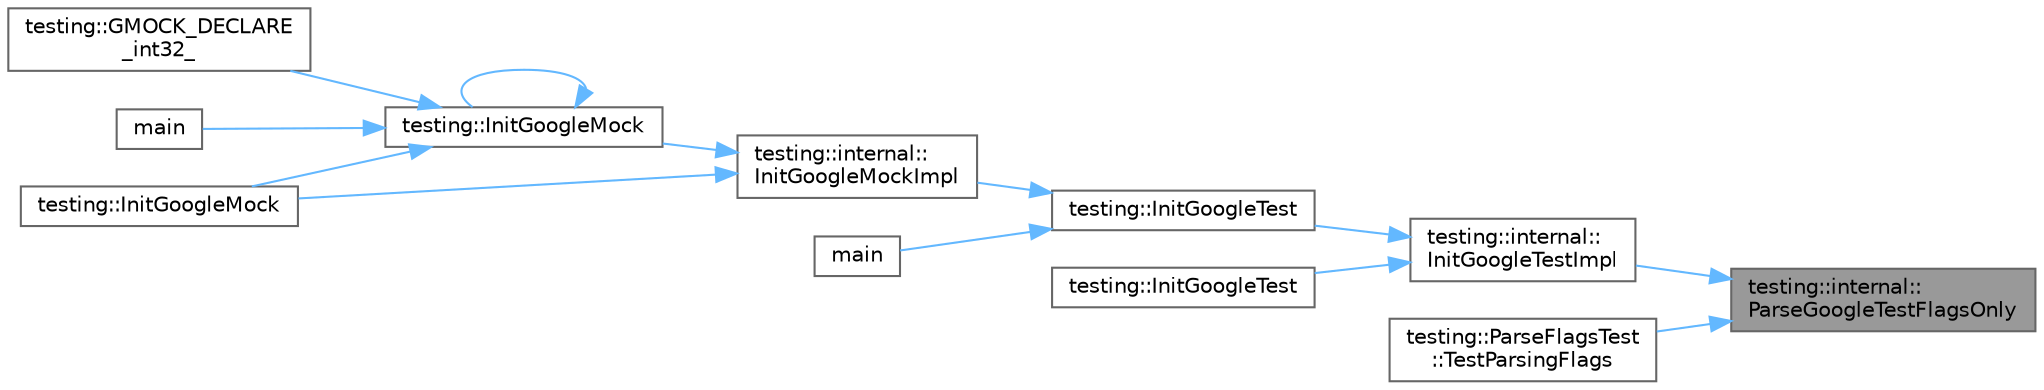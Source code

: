 digraph "testing::internal::ParseGoogleTestFlagsOnly"
{
 // LATEX_PDF_SIZE
  bgcolor="transparent";
  edge [fontname=Helvetica,fontsize=10,labelfontname=Helvetica,labelfontsize=10];
  node [fontname=Helvetica,fontsize=10,shape=box,height=0.2,width=0.4];
  rankdir="RL";
  Node1 [id="Node000001",label="testing::internal::\lParseGoogleTestFlagsOnly",height=0.2,width=0.4,color="gray40", fillcolor="grey60", style="filled", fontcolor="black",tooltip=" "];
  Node1 -> Node2 [id="edge1_Node000001_Node000002",dir="back",color="steelblue1",style="solid",tooltip=" "];
  Node2 [id="Node000002",label="testing::internal::\lInitGoogleTestImpl",height=0.2,width=0.4,color="grey40", fillcolor="white", style="filled",URL="$namespacetesting_1_1internal.html#ac3c6fa93391768aa91c6238b31aaeeb5",tooltip=" "];
  Node2 -> Node3 [id="edge2_Node000002_Node000003",dir="back",color="steelblue1",style="solid",tooltip=" "];
  Node3 [id="Node000003",label="testing::InitGoogleTest",height=0.2,width=0.4,color="grey40", fillcolor="white", style="filled",URL="$namespacetesting.html#afd726ae08c9bd16dc52f78c822d9946b",tooltip=" "];
  Node3 -> Node4 [id="edge3_Node000003_Node000004",dir="back",color="steelblue1",style="solid",tooltip=" "];
  Node4 [id="Node000004",label="testing::internal::\lInitGoogleMockImpl",height=0.2,width=0.4,color="grey40", fillcolor="white", style="filled",URL="$namespacetesting_1_1internal.html#a3823844199df88af9493026031cf7744",tooltip=" "];
  Node4 -> Node5 [id="edge4_Node000004_Node000005",dir="back",color="steelblue1",style="solid",tooltip=" "];
  Node5 [id="Node000005",label="testing::InitGoogleMock",height=0.2,width=0.4,color="grey40", fillcolor="white", style="filled",URL="$namespacetesting.html#a32b1c6db9ba5133ccabfa67616b3c041",tooltip=" "];
  Node5 -> Node6 [id="edge5_Node000005_Node000006",dir="back",color="steelblue1",style="solid",tooltip=" "];
  Node6 [id="Node000006",label="testing::GMOCK_DECLARE\l_int32_",height=0.2,width=0.4,color="grey40", fillcolor="white", style="filled",URL="$namespacetesting.html#a8db48e64b7ad3536f6ccf28ce39f9111",tooltip=" "];
  Node5 -> Node5 [id="edge6_Node000005_Node000005",dir="back",color="steelblue1",style="solid",tooltip=" "];
  Node5 -> Node7 [id="edge7_Node000005_Node000007",dir="back",color="steelblue1",style="solid",tooltip=" "];
  Node7 [id="Node000007",label="testing::InitGoogleMock",height=0.2,width=0.4,color="grey40", fillcolor="white", style="filled",URL="$namespacetesting.html#a20fb86152763dddef67bc1dd8b090800",tooltip=" "];
  Node5 -> Node8 [id="edge8_Node000005_Node000008",dir="back",color="steelblue1",style="solid",tooltip=" "];
  Node8 [id="Node000008",label="main",height=0.2,width=0.4,color="grey40", fillcolor="white", style="filled",URL="$gmock__main_8cc.html#a7f83bdc516d2cb86e20235d94ddf055a",tooltip=" "];
  Node4 -> Node7 [id="edge9_Node000004_Node000007",dir="back",color="steelblue1",style="solid",tooltip=" "];
  Node3 -> Node9 [id="edge10_Node000003_Node000009",dir="back",color="steelblue1",style="solid",tooltip=" "];
  Node9 [id="Node000009",label="main",height=0.2,width=0.4,color="grey40", fillcolor="white", style="filled",URL="$perftest_8cpp.html#a3c04138a5bfe5d72780bb7e82a18e627",tooltip=" "];
  Node2 -> Node10 [id="edge11_Node000002_Node000010",dir="back",color="steelblue1",style="solid",tooltip=" "];
  Node10 [id="Node000010",label="testing::InitGoogleTest",height=0.2,width=0.4,color="grey40", fillcolor="white", style="filled",URL="$namespacetesting.html#ae5a88709a4a7529e30c83242156556b3",tooltip=" "];
  Node1 -> Node11 [id="edge12_Node000001_Node000011",dir="back",color="steelblue1",style="solid",tooltip=" "];
  Node11 [id="Node000011",label="testing::ParseFlagsTest\l::TestParsingFlags",height=0.2,width=0.4,color="grey40", fillcolor="white", style="filled",URL="$classtesting_1_1_parse_flags_test.html#ad769e5f5a71939c3a9ad853b415fa9d2",tooltip=" "];
}
